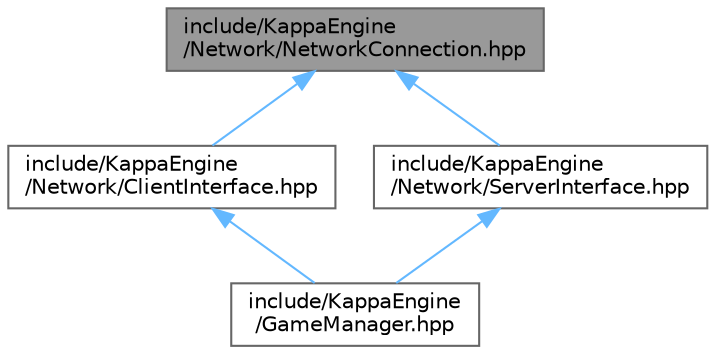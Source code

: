 digraph "include/KappaEngine/Network/NetworkConnection.hpp"
{
 // LATEX_PDF_SIZE
  bgcolor="transparent";
  edge [fontname=Helvetica,fontsize=10,labelfontname=Helvetica,labelfontsize=10];
  node [fontname=Helvetica,fontsize=10,shape=box,height=0.2,width=0.4];
  Node1 [label="include/KappaEngine\l/Network/NetworkConnection.hpp",height=0.2,width=0.4,color="gray40", fillcolor="grey60", style="filled", fontcolor="black",tooltip=" "];
  Node1 -> Node2 [dir="back",color="steelblue1",style="solid"];
  Node2 [label="include/KappaEngine\l/Network/ClientInterface.hpp",height=0.2,width=0.4,color="grey40", fillcolor="white", style="filled",URL="$db/d9e/_client_interface_8hpp.html",tooltip=" "];
  Node2 -> Node3 [dir="back",color="steelblue1",style="solid"];
  Node3 [label="include/KappaEngine\l/GameManager.hpp",height=0.2,width=0.4,color="grey40", fillcolor="white", style="filled",URL="$db/d75/_game_manager_8hpp.html",tooltip=" "];
  Node1 -> Node4 [dir="back",color="steelblue1",style="solid"];
  Node4 [label="include/KappaEngine\l/Network/ServerInterface.hpp",height=0.2,width=0.4,color="grey40", fillcolor="white", style="filled",URL="$db/d0f/_server_interface_8hpp.html",tooltip=" "];
  Node4 -> Node3 [dir="back",color="steelblue1",style="solid"];
}
